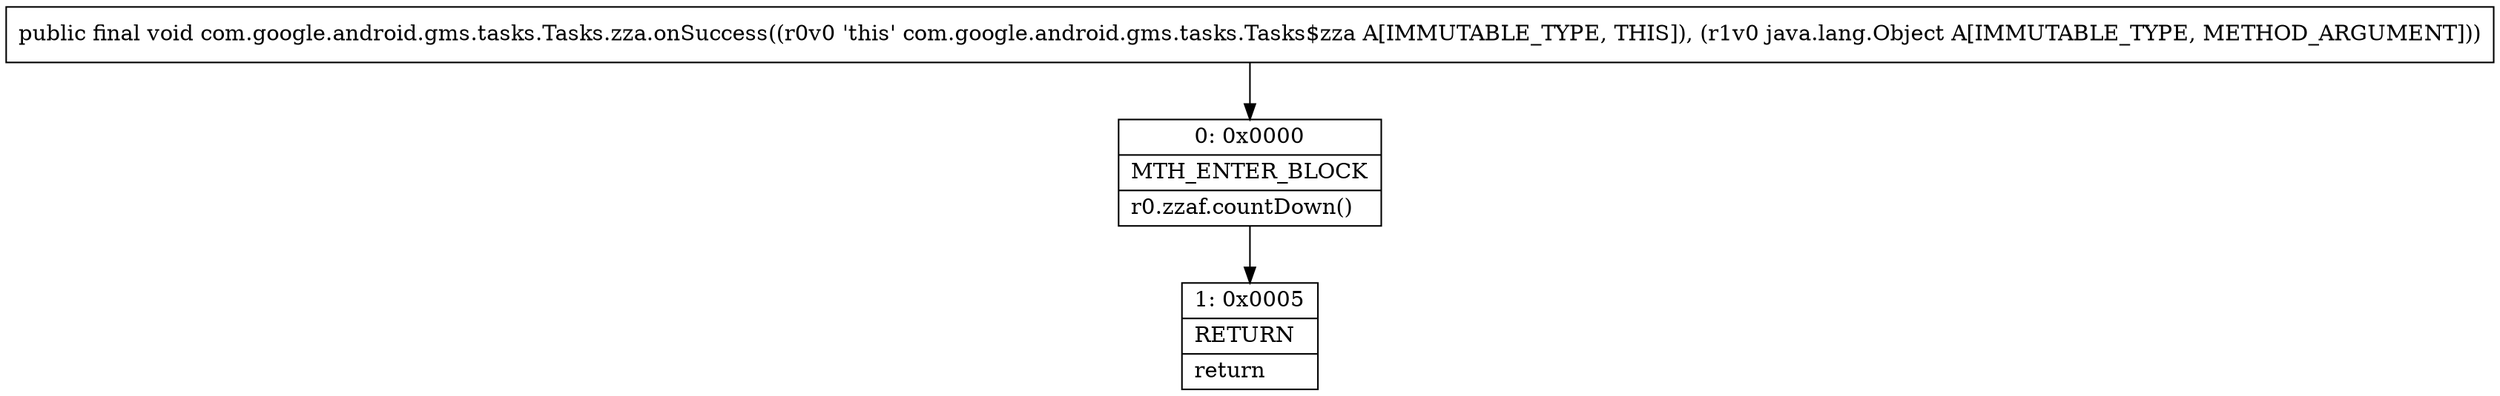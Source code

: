 digraph "CFG forcom.google.android.gms.tasks.Tasks.zza.onSuccess(Ljava\/lang\/Object;)V" {
Node_0 [shape=record,label="{0\:\ 0x0000|MTH_ENTER_BLOCK\l|r0.zzaf.countDown()\l}"];
Node_1 [shape=record,label="{1\:\ 0x0005|RETURN\l|return\l}"];
MethodNode[shape=record,label="{public final void com.google.android.gms.tasks.Tasks.zza.onSuccess((r0v0 'this' com.google.android.gms.tasks.Tasks$zza A[IMMUTABLE_TYPE, THIS]), (r1v0 java.lang.Object A[IMMUTABLE_TYPE, METHOD_ARGUMENT])) }"];
MethodNode -> Node_0;
Node_0 -> Node_1;
}

